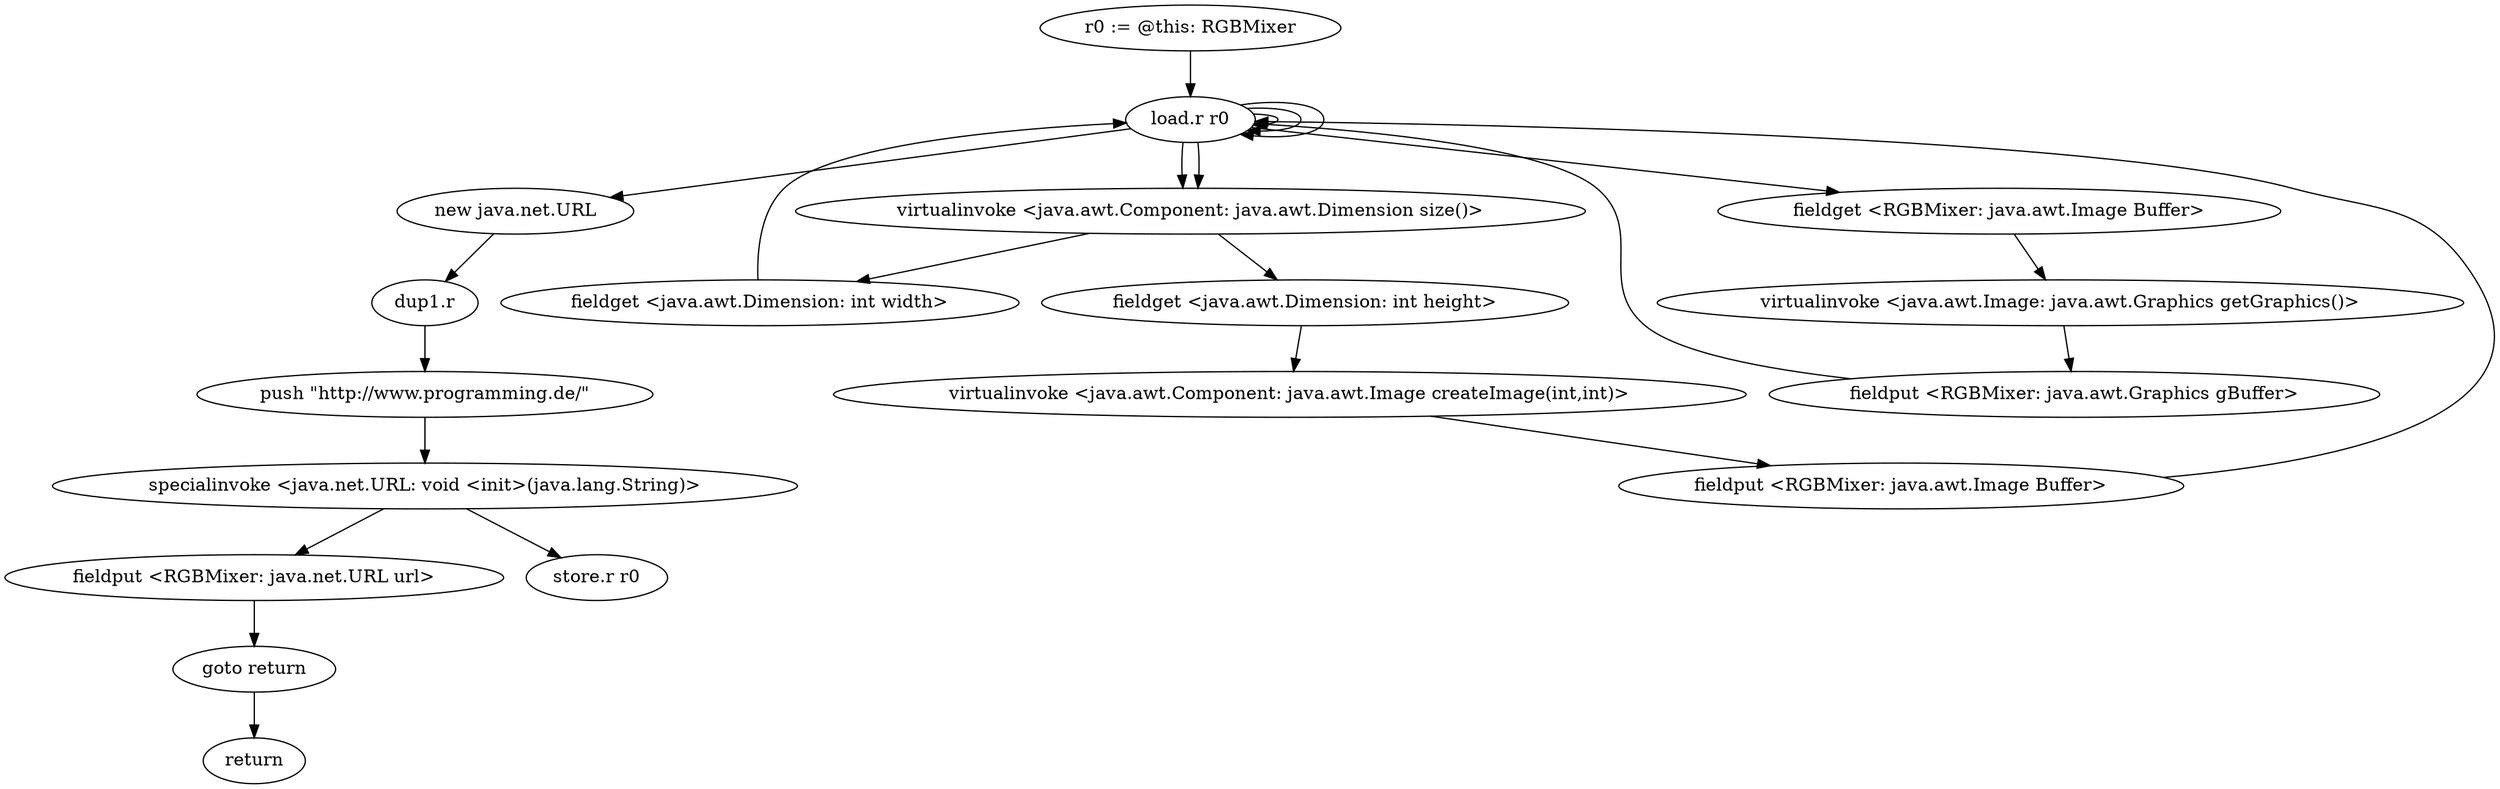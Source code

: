 digraph "" {
    "r0 := @this: RGBMixer"
    "load.r r0"
    "r0 := @this: RGBMixer"->"load.r r0";
    "load.r r0"->"load.r r0";
    "load.r r0"->"load.r r0";
    "virtualinvoke <java.awt.Component: java.awt.Dimension size()>"
    "load.r r0"->"virtualinvoke <java.awt.Component: java.awt.Dimension size()>";
    "fieldget <java.awt.Dimension: int width>"
    "virtualinvoke <java.awt.Component: java.awt.Dimension size()>"->"fieldget <java.awt.Dimension: int width>";
    "fieldget <java.awt.Dimension: int width>"->"load.r r0";
    "load.r r0"->"virtualinvoke <java.awt.Component: java.awt.Dimension size()>";
    "fieldget <java.awt.Dimension: int height>"
    "virtualinvoke <java.awt.Component: java.awt.Dimension size()>"->"fieldget <java.awt.Dimension: int height>";
    "virtualinvoke <java.awt.Component: java.awt.Image createImage(int,int)>"
    "fieldget <java.awt.Dimension: int height>"->"virtualinvoke <java.awt.Component: java.awt.Image createImage(int,int)>";
    "fieldput <RGBMixer: java.awt.Image Buffer>"
    "virtualinvoke <java.awt.Component: java.awt.Image createImage(int,int)>"->"fieldput <RGBMixer: java.awt.Image Buffer>";
    "fieldput <RGBMixer: java.awt.Image Buffer>"->"load.r r0";
    "load.r r0"->"load.r r0";
    "fieldget <RGBMixer: java.awt.Image Buffer>"
    "load.r r0"->"fieldget <RGBMixer: java.awt.Image Buffer>";
    "virtualinvoke <java.awt.Image: java.awt.Graphics getGraphics()>"
    "fieldget <RGBMixer: java.awt.Image Buffer>"->"virtualinvoke <java.awt.Image: java.awt.Graphics getGraphics()>";
    "fieldput <RGBMixer: java.awt.Graphics gBuffer>"
    "virtualinvoke <java.awt.Image: java.awt.Graphics getGraphics()>"->"fieldput <RGBMixer: java.awt.Graphics gBuffer>";
    "fieldput <RGBMixer: java.awt.Graphics gBuffer>"->"load.r r0";
    "new java.net.URL"
    "load.r r0"->"new java.net.URL";
    "dup1.r"
    "new java.net.URL"->"dup1.r";
    "push \"http://www.programming.de/\""
    "dup1.r"->"push \"http://www.programming.de/\"";
    "specialinvoke <java.net.URL: void <init>(java.lang.String)>"
    "push \"http://www.programming.de/\""->"specialinvoke <java.net.URL: void <init>(java.lang.String)>";
    "fieldput <RGBMixer: java.net.URL url>"
    "specialinvoke <java.net.URL: void <init>(java.lang.String)>"->"fieldput <RGBMixer: java.net.URL url>";
    "goto return"
    "fieldput <RGBMixer: java.net.URL url>"->"goto return";
    "return"
    "goto return"->"return";
    "store.r r0"
    "specialinvoke <java.net.URL: void <init>(java.lang.String)>"->"store.r r0";
}
